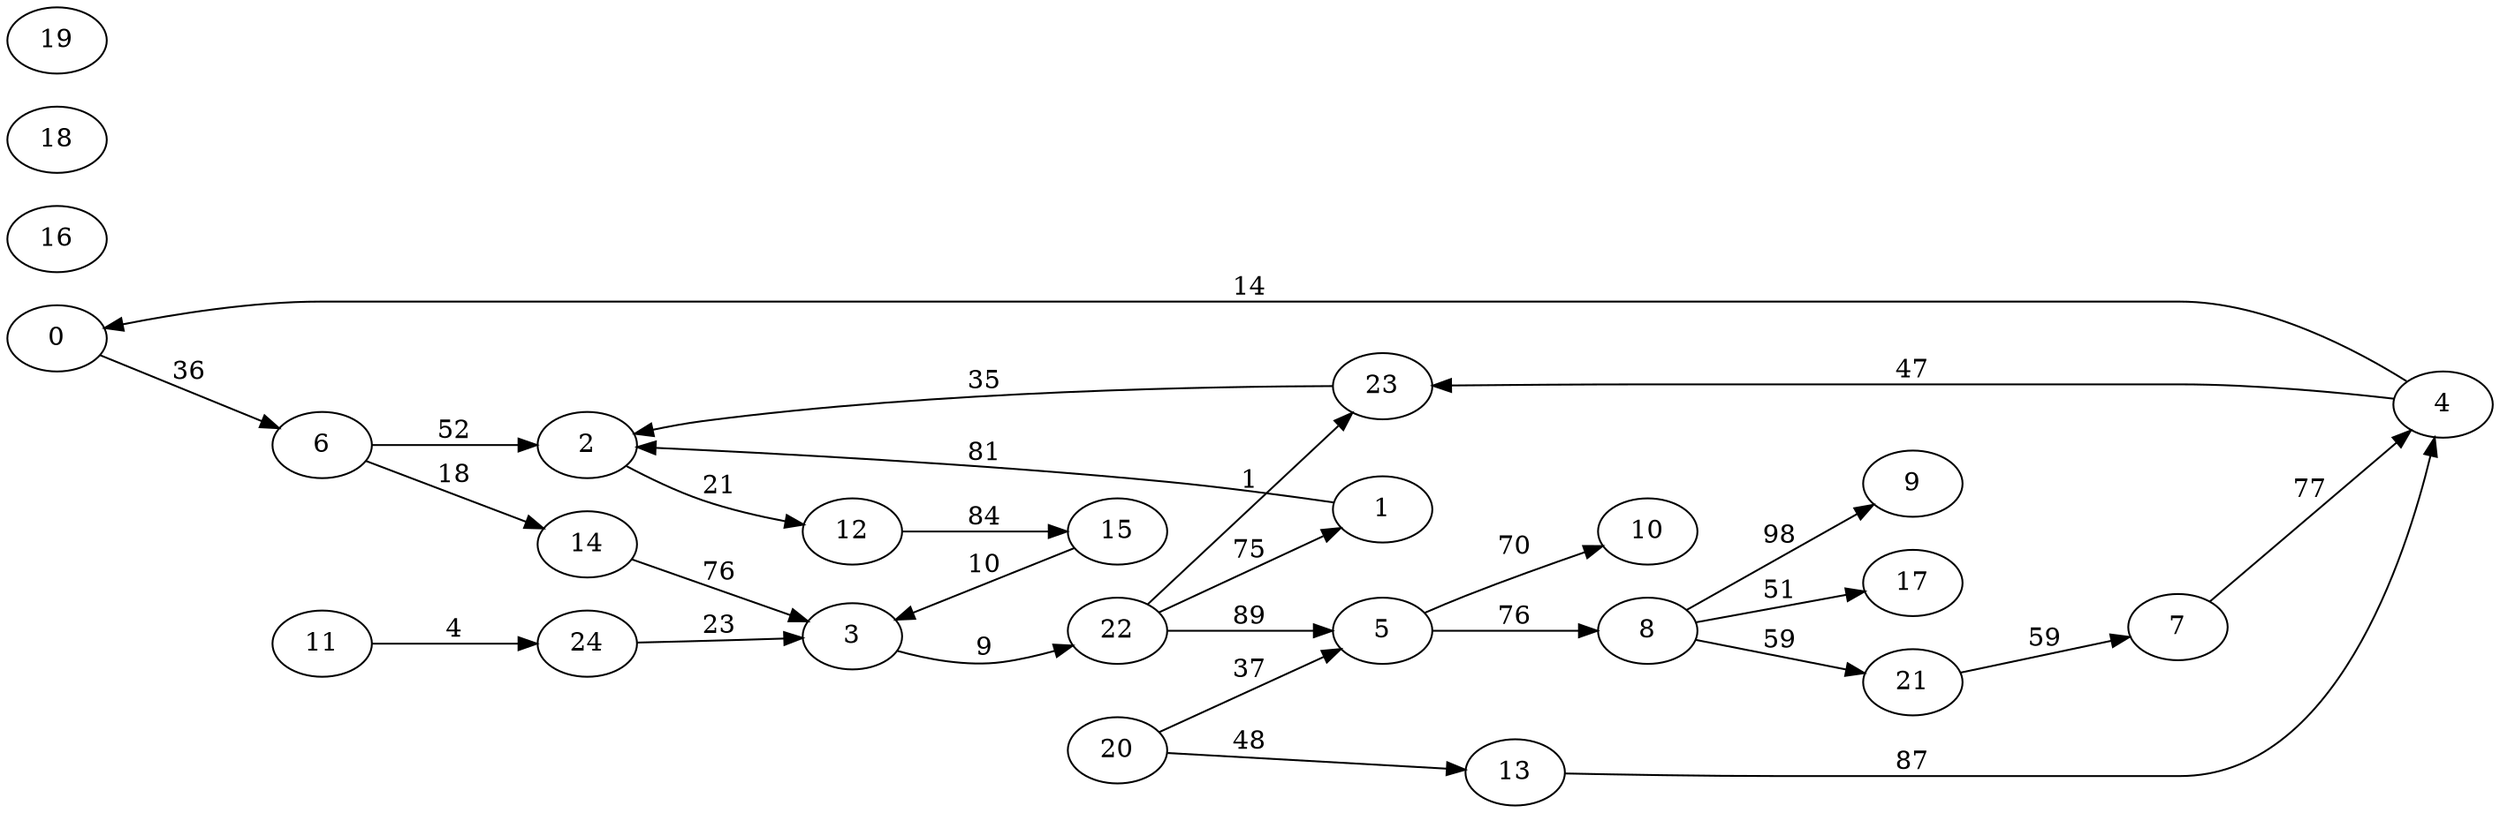 digraph G {
ranksep = "equally";
rankdir = LR;
{rank = same; 0; };
{rank = same; 6; };
{rank = same; 2; 14; };
{rank = same; 12; 3; };
{rank = same; 15; 22; };
{rank = same; 1; 23; 5; };
{rank = same; 8; 10; };
{rank = same; 21; 9; 17; };
{rank = same; 7; };
{rank = same; 4; };
{rank = same; };
{rank = same; 11; };
{rank = same; 24; };
{rank = same; };
{rank = same; 13; };
{rank = same; };
{rank = same; 16; };
{rank = same; 18; };
{rank = same; 19; };
{rank = same; 20; };
{rank = same; };
0->6[label="36"];
6->2[label="52"];
6->14[label="18"];
2->12[label="21"];
14->3[label="76"];
12->15[label="84"];
3->22[label="9"];
15->3[label="10"];
22->1[label="75"];
22->23[label="1"];
22->5[label="89"];
1->2[label="81"];
23->2[label="35"];
5->8[label="76"];
5->10[label="70"];
8->21[label="59"];
8->9[label="98"];
8->17[label="51"];
10
21->7[label="59"];
9
17
7->4[label="77"];
4->23[label="47"];
4->0[label="14"];
11->24[label="4"];
24->3[label="23"];
13->4[label="87"];
16
18
19
20->13[label="48"];
20->5[label="37"];
}
